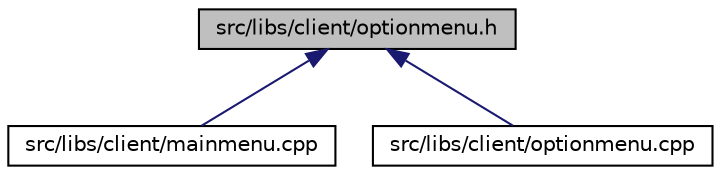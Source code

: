 digraph "src/libs/client/optionmenu.h"
{
  edge [fontname="Helvetica",fontsize="10",labelfontname="Helvetica",labelfontsize="10"];
  node [fontname="Helvetica",fontsize="10",shape=record];
  Node1 [label="src/libs/client/optionmenu.h",height=0.2,width=0.4,color="black", fillcolor="grey75", style="filled", fontcolor="black"];
  Node1 -> Node2 [dir="back",color="midnightblue",fontsize="10",style="solid",fontname="Helvetica"];
  Node2 [label="src/libs/client/mainmenu.cpp",height=0.2,width=0.4,color="black", fillcolor="white", style="filled",URL="$mainmenu_8cpp.html"];
  Node1 -> Node3 [dir="back",color="midnightblue",fontsize="10",style="solid",fontname="Helvetica"];
  Node3 [label="src/libs/client/optionmenu.cpp",height=0.2,width=0.4,color="black", fillcolor="white", style="filled",URL="$optionmenu_8cpp.html"];
}
